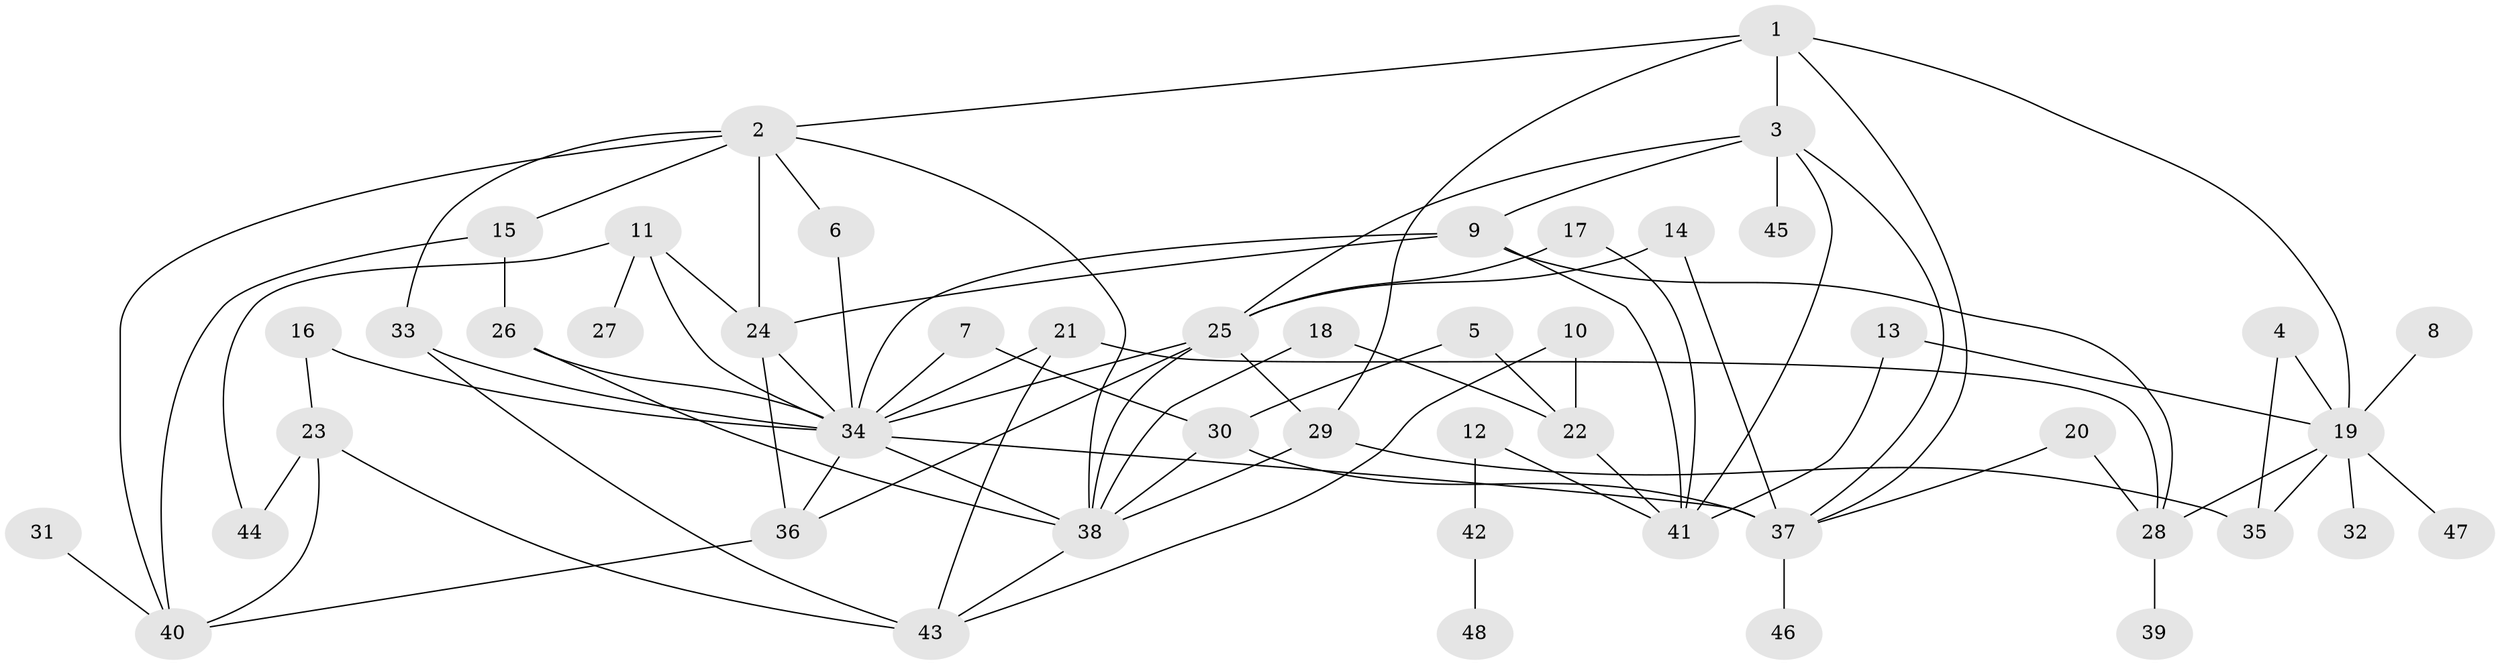 // original degree distribution, {4: 0.125, 7: 0.010416666666666666, 5: 0.07291666666666667, 3: 0.17708333333333334, 8: 0.010416666666666666, 6: 0.041666666666666664, 2: 0.34375, 9: 0.010416666666666666, 1: 0.20833333333333334}
// Generated by graph-tools (version 1.1) at 2025/49/03/09/25 03:49:27]
// undirected, 48 vertices, 84 edges
graph export_dot {
graph [start="1"]
  node [color=gray90,style=filled];
  1;
  2;
  3;
  4;
  5;
  6;
  7;
  8;
  9;
  10;
  11;
  12;
  13;
  14;
  15;
  16;
  17;
  18;
  19;
  20;
  21;
  22;
  23;
  24;
  25;
  26;
  27;
  28;
  29;
  30;
  31;
  32;
  33;
  34;
  35;
  36;
  37;
  38;
  39;
  40;
  41;
  42;
  43;
  44;
  45;
  46;
  47;
  48;
  1 -- 2 [weight=1.0];
  1 -- 3 [weight=1.0];
  1 -- 19 [weight=1.0];
  1 -- 29 [weight=1.0];
  1 -- 37 [weight=1.0];
  2 -- 6 [weight=1.0];
  2 -- 15 [weight=1.0];
  2 -- 24 [weight=1.0];
  2 -- 33 [weight=1.0];
  2 -- 38 [weight=1.0];
  2 -- 40 [weight=1.0];
  3 -- 9 [weight=1.0];
  3 -- 25 [weight=1.0];
  3 -- 37 [weight=1.0];
  3 -- 41 [weight=1.0];
  3 -- 45 [weight=1.0];
  4 -- 19 [weight=1.0];
  4 -- 35 [weight=1.0];
  5 -- 22 [weight=1.0];
  5 -- 30 [weight=1.0];
  6 -- 34 [weight=1.0];
  7 -- 30 [weight=1.0];
  7 -- 34 [weight=1.0];
  8 -- 19 [weight=1.0];
  9 -- 24 [weight=1.0];
  9 -- 28 [weight=1.0];
  9 -- 34 [weight=1.0];
  9 -- 41 [weight=1.0];
  10 -- 22 [weight=1.0];
  10 -- 43 [weight=1.0];
  11 -- 24 [weight=1.0];
  11 -- 27 [weight=1.0];
  11 -- 34 [weight=1.0];
  11 -- 44 [weight=1.0];
  12 -- 41 [weight=1.0];
  12 -- 42 [weight=1.0];
  13 -- 19 [weight=1.0];
  13 -- 41 [weight=1.0];
  14 -- 25 [weight=1.0];
  14 -- 37 [weight=1.0];
  15 -- 26 [weight=1.0];
  15 -- 40 [weight=1.0];
  16 -- 23 [weight=1.0];
  16 -- 34 [weight=1.0];
  17 -- 25 [weight=1.0];
  17 -- 41 [weight=1.0];
  18 -- 22 [weight=1.0];
  18 -- 38 [weight=2.0];
  19 -- 28 [weight=1.0];
  19 -- 32 [weight=1.0];
  19 -- 35 [weight=1.0];
  19 -- 47 [weight=1.0];
  20 -- 28 [weight=1.0];
  20 -- 37 [weight=1.0];
  21 -- 28 [weight=1.0];
  21 -- 34 [weight=1.0];
  21 -- 43 [weight=1.0];
  22 -- 41 [weight=1.0];
  23 -- 40 [weight=1.0];
  23 -- 43 [weight=1.0];
  23 -- 44 [weight=1.0];
  24 -- 34 [weight=1.0];
  24 -- 36 [weight=1.0];
  25 -- 29 [weight=1.0];
  25 -- 34 [weight=1.0];
  25 -- 36 [weight=1.0];
  25 -- 38 [weight=1.0];
  26 -- 34 [weight=1.0];
  26 -- 38 [weight=1.0];
  28 -- 39 [weight=2.0];
  29 -- 35 [weight=1.0];
  29 -- 38 [weight=1.0];
  30 -- 37 [weight=1.0];
  30 -- 38 [weight=1.0];
  31 -- 40 [weight=1.0];
  33 -- 34 [weight=1.0];
  33 -- 43 [weight=1.0];
  34 -- 36 [weight=1.0];
  34 -- 37 [weight=1.0];
  34 -- 38 [weight=1.0];
  36 -- 40 [weight=1.0];
  37 -- 46 [weight=1.0];
  38 -- 43 [weight=1.0];
  42 -- 48 [weight=1.0];
}
